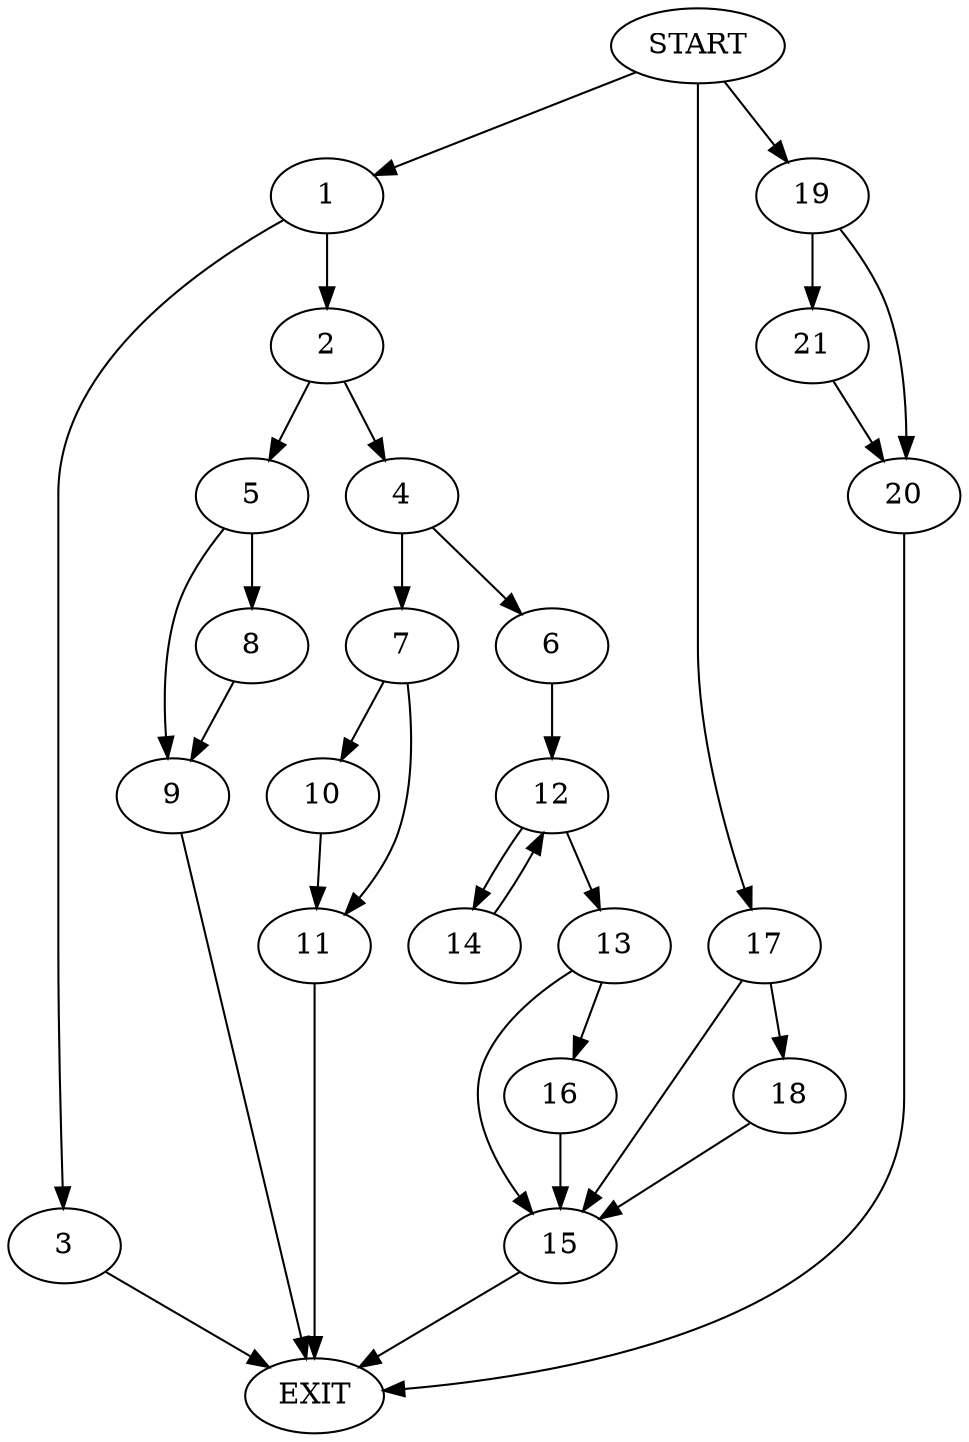 digraph {
0 [label="START"]
22 [label="EXIT"]
0 -> 1
1 -> 2
1 -> 3
3 -> 22
2 -> 4
2 -> 5
4 -> 6
4 -> 7
5 -> 8
5 -> 9
8 -> 9
9 -> 22
7 -> 10
7 -> 11
6 -> 12
11 -> 22
10 -> 11
12 -> 13
12 -> 14
14 -> 12
13 -> 15
13 -> 16
15 -> 22
16 -> 15
0 -> 17
17 -> 18
17 -> 15
18 -> 15
0 -> 19
19 -> 20
19 -> 21
21 -> 20
20 -> 22
}
